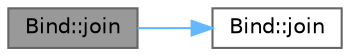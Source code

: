 digraph "Bind::join"
{
 // LATEX_PDF_SIZE
  bgcolor="transparent";
  edge [fontname=Helvetica,fontsize=10,labelfontname=Helvetica,labelfontsize=10];
  node [fontname=Helvetica,fontsize=10,shape=box,height=0.2,width=0.4];
  rankdir="LR";
  Node1 [id="Node000001",label="Bind::join",height=0.2,width=0.4,color="gray40", fillcolor="grey60", style="filled", fontcolor="black",tooltip="Binds a Dial Knob object to a change callback function."];
  Node1 -> Node2 [id="edge1_Node000001_Node000002",color="steelblue1",style="solid",tooltip=" "];
  Node2 [id="Node000002",label="Bind::join",height=0.2,width=0.4,color="grey40", fillcolor="white", style="filled",URL="$class_bind.html#afe12e24da26fa46de636c3717c32460a",tooltip="Binds a Button object to a click callback function."];
}

